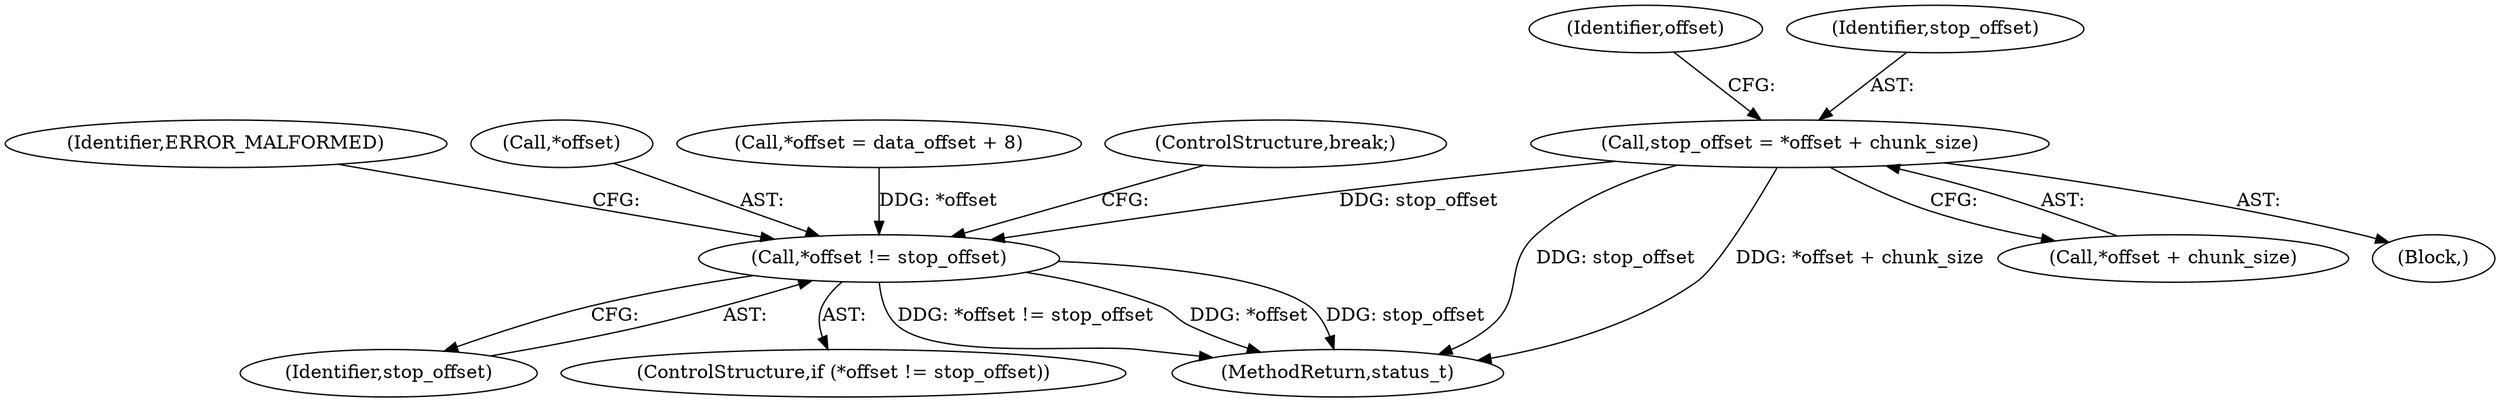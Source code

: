 digraph "0_Android_6fe85f7e15203e48df2cc3e8e1c4bc6ad49dc968@integer" {
"1001443" [label="(Call,stop_offset = *offset + chunk_size)"];
"1001482" [label="(Call,*offset != stop_offset)"];
"1001445" [label="(Call,*offset + chunk_size)"];
"1001488" [label="(Identifier,ERROR_MALFORMED)"];
"1001367" [label="(Block,)"];
"1001443" [label="(Call,stop_offset = *offset + chunk_size)"];
"1001482" [label="(Call,*offset != stop_offset)"];
"1001451" [label="(Identifier,offset)"];
"1001483" [label="(Call,*offset)"];
"1001449" [label="(Call,*offset = data_offset + 8)"];
"1001489" [label="(ControlStructure,break;)"];
"1002931" [label="(MethodReturn,status_t)"];
"1001485" [label="(Identifier,stop_offset)"];
"1001481" [label="(ControlStructure,if (*offset != stop_offset))"];
"1001444" [label="(Identifier,stop_offset)"];
"1001443" -> "1001367"  [label="AST: "];
"1001443" -> "1001445"  [label="CFG: "];
"1001444" -> "1001443"  [label="AST: "];
"1001445" -> "1001443"  [label="AST: "];
"1001451" -> "1001443"  [label="CFG: "];
"1001443" -> "1002931"  [label="DDG: stop_offset"];
"1001443" -> "1002931"  [label="DDG: *offset + chunk_size"];
"1001443" -> "1001482"  [label="DDG: stop_offset"];
"1001482" -> "1001481"  [label="AST: "];
"1001482" -> "1001485"  [label="CFG: "];
"1001483" -> "1001482"  [label="AST: "];
"1001485" -> "1001482"  [label="AST: "];
"1001488" -> "1001482"  [label="CFG: "];
"1001489" -> "1001482"  [label="CFG: "];
"1001482" -> "1002931"  [label="DDG: *offset"];
"1001482" -> "1002931"  [label="DDG: stop_offset"];
"1001482" -> "1002931"  [label="DDG: *offset != stop_offset"];
"1001449" -> "1001482"  [label="DDG: *offset"];
}

